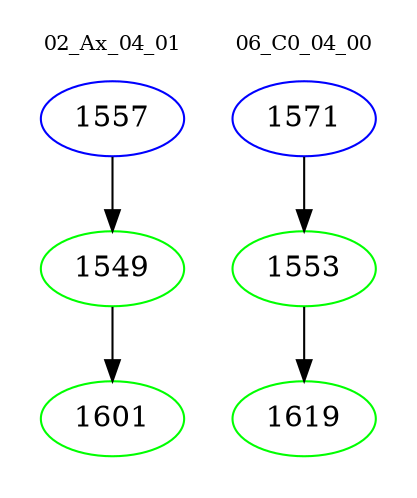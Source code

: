 digraph{
subgraph cluster_0 {
color = white
label = "02_Ax_04_01";
fontsize=10;
T0_1557 [label="1557", color="blue"]
T0_1557 -> T0_1549 [color="black"]
T0_1549 [label="1549", color="green"]
T0_1549 -> T0_1601 [color="black"]
T0_1601 [label="1601", color="green"]
}
subgraph cluster_1 {
color = white
label = "06_C0_04_00";
fontsize=10;
T1_1571 [label="1571", color="blue"]
T1_1571 -> T1_1553 [color="black"]
T1_1553 [label="1553", color="green"]
T1_1553 -> T1_1619 [color="black"]
T1_1619 [label="1619", color="green"]
}
}
